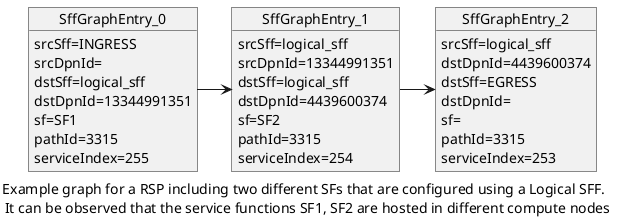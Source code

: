 @startuml
object SffGraphEntry_0 {
srcSff=INGRESS
srcDpnId=
dstSff=logical_sff
dstDpnId=13344991351
sf=SF1
pathId=3315
serviceIndex=255
}
object SffGraphEntry_1 {
srcSff=logical_sff
srcDpnId=13344991351
dstSff=logical_sff
dstDpnId=4439600374
sf=SF2
pathId=3315
serviceIndex=254
}
object SffGraphEntry_2 {
srcSff=logical_sff
dstDpnId=4439600374
dstSff=EGRESS
dstDpnId=
sf=
pathId=3315
serviceIndex=253
}

SffGraphEntry_0 -right-> SffGraphEntry_1
SffGraphEntry_1 -right-> SffGraphEntry_2
caption Example graph for a RSP including two different SFs that are configured using a Logical SFF. \n It can be observed that the service functions SF1, SF2 are hosted in different compute nodes
@enduml
